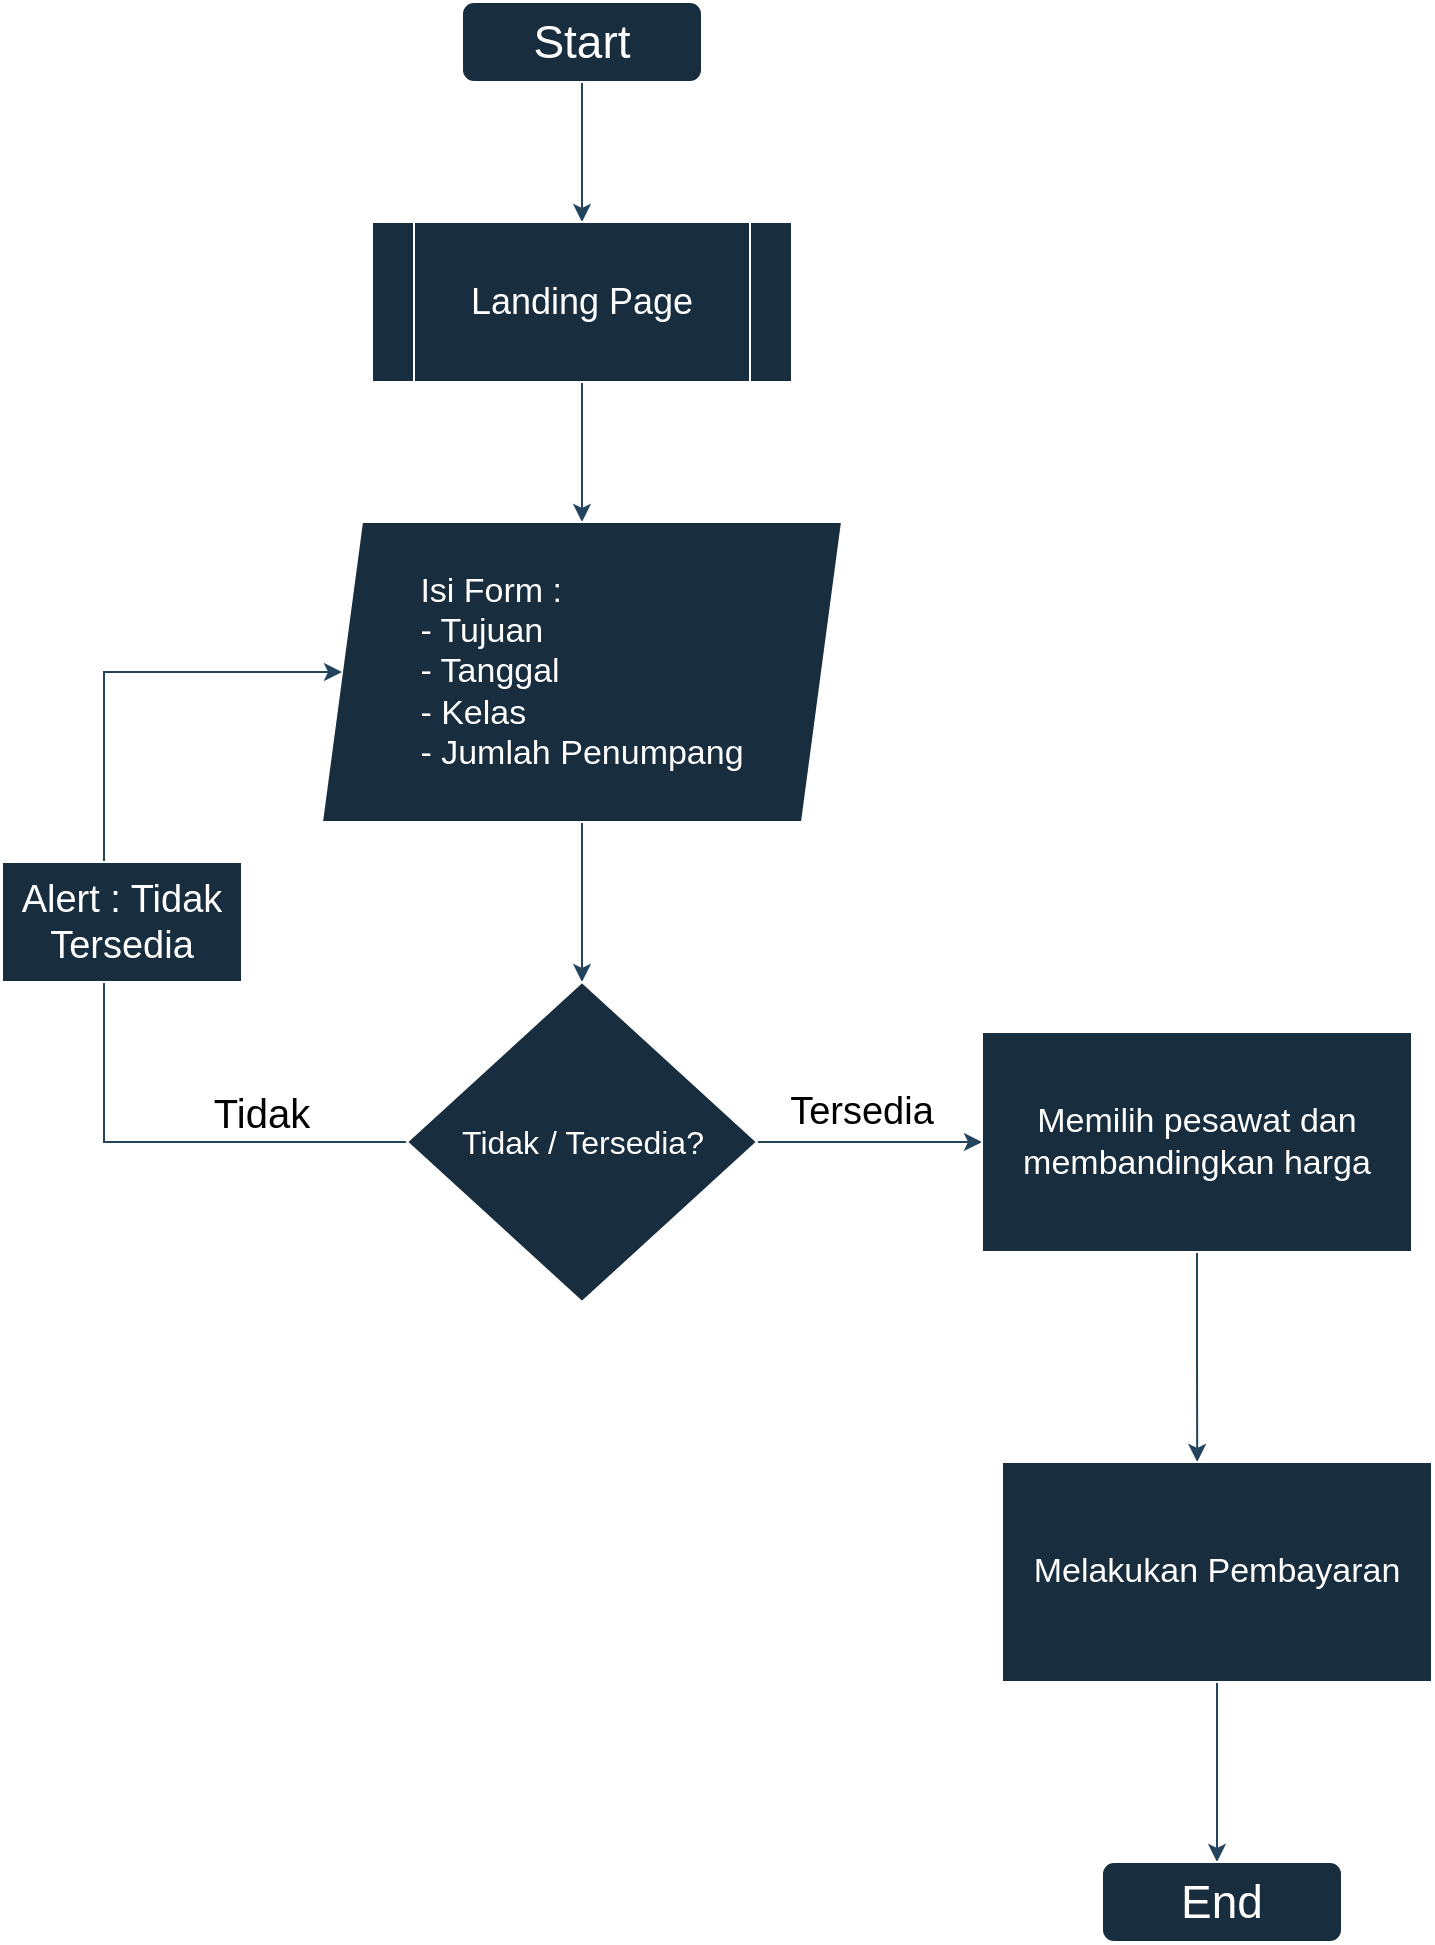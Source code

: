 <mxfile version="22.1.5" type="device">
  <diagram id="C5RBs43oDa-KdzZeNtuy" name="Page-1">
    <mxGraphModel dx="1707" dy="446" grid="1" gridSize="10" guides="1" tooltips="1" connect="1" arrows="1" fold="1" page="1" pageScale="1" pageWidth="827" pageHeight="1169" math="0" shadow="0">
      <root>
        <mxCell id="WIyWlLk6GJQsqaUBKTNV-0" />
        <mxCell id="WIyWlLk6GJQsqaUBKTNV-1" parent="WIyWlLk6GJQsqaUBKTNV-0" />
        <mxCell id="I7HHmySDdxY6au0NM-Y0-1" value="" style="edgeStyle=orthogonalEdgeStyle;rounded=0;orthogonalLoop=1;jettySize=auto;html=1;labelBackgroundColor=none;strokeColor=#23445D;fontColor=default;" edge="1" parent="WIyWlLk6GJQsqaUBKTNV-1" source="WIyWlLk6GJQsqaUBKTNV-3">
          <mxGeometry relative="1" as="geometry">
            <mxPoint x="250" y="190" as="targetPoint" />
          </mxGeometry>
        </mxCell>
        <mxCell id="WIyWlLk6GJQsqaUBKTNV-3" value="&lt;font style=&quot;font-size: 23px;&quot;&gt;Start&lt;/font&gt;" style="rounded=1;whiteSpace=wrap;html=1;fontSize=12;glass=0;strokeWidth=1;shadow=0;labelBackgroundColor=none;fillColor=#182E3E;strokeColor=#FFFFFF;fontColor=#FFFFFF;" parent="WIyWlLk6GJQsqaUBKTNV-1" vertex="1">
          <mxGeometry x="190" y="80" width="120" height="40" as="geometry" />
        </mxCell>
        <mxCell id="I7HHmySDdxY6au0NM-Y0-7" value="" style="edgeStyle=orthogonalEdgeStyle;rounded=0;orthogonalLoop=1;jettySize=auto;html=1;labelBackgroundColor=none;strokeColor=#23445D;fontColor=default;" edge="1" parent="WIyWlLk6GJQsqaUBKTNV-1" source="I7HHmySDdxY6au0NM-Y0-3" target="I7HHmySDdxY6au0NM-Y0-6">
          <mxGeometry relative="1" as="geometry" />
        </mxCell>
        <mxCell id="I7HHmySDdxY6au0NM-Y0-3" value="&lt;font style=&quot;font-size: 18px;&quot;&gt;Landing Page&lt;/font&gt;" style="shape=process;whiteSpace=wrap;html=1;backgroundOutline=1;labelBackgroundColor=none;fillColor=#182E3E;strokeColor=#FFFFFF;fontColor=#FFFFFF;" vertex="1" parent="WIyWlLk6GJQsqaUBKTNV-1">
          <mxGeometry x="145" y="190" width="210" height="80" as="geometry" />
        </mxCell>
        <mxCell id="I7HHmySDdxY6au0NM-Y0-9" value="" style="edgeStyle=orthogonalEdgeStyle;rounded=0;orthogonalLoop=1;jettySize=auto;html=1;labelBackgroundColor=none;strokeColor=#23445D;fontColor=default;" edge="1" parent="WIyWlLk6GJQsqaUBKTNV-1" source="I7HHmySDdxY6au0NM-Y0-6" target="I7HHmySDdxY6au0NM-Y0-8">
          <mxGeometry relative="1" as="geometry" />
        </mxCell>
        <mxCell id="I7HHmySDdxY6au0NM-Y0-6" value="&lt;div style=&quot;text-align: left;&quot;&gt;&lt;span style=&quot;font-size: 17px; background-color: initial;&quot;&gt;Isi Form :&lt;/span&gt;&lt;/div&gt;&lt;span style=&quot;font-size: 17px;&quot;&gt;&lt;div style=&quot;text-align: left;&quot;&gt;&lt;span style=&quot;background-color: initial;&quot;&gt;- Tujuan&lt;/span&gt;&lt;/div&gt;&lt;div style=&quot;text-align: left;&quot;&gt;&lt;span style=&quot;background-color: initial;&quot;&gt;- Tanggal&lt;/span&gt;&lt;/div&gt;&lt;div style=&quot;text-align: left;&quot;&gt;&lt;span style=&quot;background-color: initial;&quot;&gt;- Kelas&lt;/span&gt;&lt;/div&gt;&lt;div style=&quot;text-align: left;&quot;&gt;&lt;span style=&quot;background-color: initial;&quot;&gt;- Jumlah Penumpang&lt;/span&gt;&lt;/div&gt;&lt;/span&gt;" style="shape=parallelogram;perimeter=parallelogramPerimeter;whiteSpace=wrap;html=1;fixedSize=1;labelBackgroundColor=none;fillColor=#182E3E;strokeColor=#FFFFFF;fontColor=#FFFFFF;" vertex="1" parent="WIyWlLk6GJQsqaUBKTNV-1">
          <mxGeometry x="120" y="340" width="260" height="150" as="geometry" />
        </mxCell>
        <mxCell id="I7HHmySDdxY6au0NM-Y0-11" value="" style="edgeStyle=orthogonalEdgeStyle;rounded=0;orthogonalLoop=1;jettySize=auto;html=1;labelBackgroundColor=none;strokeColor=#23445D;fontColor=default;" edge="1" parent="WIyWlLk6GJQsqaUBKTNV-1" source="I7HHmySDdxY6au0NM-Y0-8" target="I7HHmySDdxY6au0NM-Y0-10">
          <mxGeometry relative="1" as="geometry" />
        </mxCell>
        <mxCell id="I7HHmySDdxY6au0NM-Y0-13" value="" style="edgeStyle=orthogonalEdgeStyle;rounded=0;orthogonalLoop=1;jettySize=auto;html=1;labelBackgroundColor=none;strokeColor=#23445D;fontColor=default;" edge="1" parent="WIyWlLk6GJQsqaUBKTNV-1" source="I7HHmySDdxY6au0NM-Y0-8" target="I7HHmySDdxY6au0NM-Y0-6">
          <mxGeometry relative="1" as="geometry">
            <mxPoint x="40" y="340" as="targetPoint" />
            <Array as="points">
              <mxPoint x="11" y="650" />
              <mxPoint x="11" y="415" />
            </Array>
          </mxGeometry>
        </mxCell>
        <mxCell id="I7HHmySDdxY6au0NM-Y0-8" value="&lt;span style=&quot;font-size: 16px;&quot;&gt;Tidak / Tersedia?&lt;/span&gt;" style="rhombus;whiteSpace=wrap;html=1;labelBackgroundColor=none;fillColor=#182E3E;strokeColor=#FFFFFF;fontColor=#FFFFFF;" vertex="1" parent="WIyWlLk6GJQsqaUBKTNV-1">
          <mxGeometry x="162.5" y="570" width="175" height="160" as="geometry" />
        </mxCell>
        <mxCell id="I7HHmySDdxY6au0NM-Y0-18" value="" style="edgeStyle=orthogonalEdgeStyle;rounded=0;orthogonalLoop=1;jettySize=auto;html=1;labelBackgroundColor=none;strokeColor=#23445D;fontColor=default;" edge="1" parent="WIyWlLk6GJQsqaUBKTNV-1" source="I7HHmySDdxY6au0NM-Y0-10">
          <mxGeometry relative="1" as="geometry">
            <mxPoint x="557.6" y="810" as="targetPoint" />
          </mxGeometry>
        </mxCell>
        <mxCell id="I7HHmySDdxY6au0NM-Y0-10" value="&lt;font style=&quot;font-size: 17px;&quot;&gt;Memilih pesawat dan membandingkan harga&lt;/font&gt;" style="whiteSpace=wrap;html=1;labelBackgroundColor=none;fillColor=#182E3E;strokeColor=#FFFFFF;fontColor=#FFFFFF;" vertex="1" parent="WIyWlLk6GJQsqaUBKTNV-1">
          <mxGeometry x="450" y="595" width="215" height="110" as="geometry" />
        </mxCell>
        <mxCell id="I7HHmySDdxY6au0NM-Y0-16" value="&lt;font style=&quot;font-size: 19px;&quot;&gt;Alert : Tidak Tersedia&lt;/font&gt;" style="rounded=0;whiteSpace=wrap;html=1;labelBackgroundColor=none;fillColor=#182E3E;strokeColor=#FFFFFF;fontColor=#FFFFFF;" vertex="1" parent="WIyWlLk6GJQsqaUBKTNV-1">
          <mxGeometry x="-40" y="510" width="120" height="60" as="geometry" />
        </mxCell>
        <mxCell id="I7HHmySDdxY6au0NM-Y0-22" value="" style="edgeStyle=orthogonalEdgeStyle;rounded=0;orthogonalLoop=1;jettySize=auto;html=1;labelBackgroundColor=none;strokeColor=#23445D;fontColor=default;" edge="1" parent="WIyWlLk6GJQsqaUBKTNV-1" source="I7HHmySDdxY6au0NM-Y0-20">
          <mxGeometry relative="1" as="geometry">
            <mxPoint x="567.5" y="1010" as="targetPoint" />
          </mxGeometry>
        </mxCell>
        <mxCell id="I7HHmySDdxY6au0NM-Y0-20" value="&lt;font style=&quot;font-size: 17px;&quot;&gt;Melakukan Pembayaran&lt;/font&gt;" style="whiteSpace=wrap;html=1;labelBackgroundColor=none;fillColor=#182E3E;strokeColor=#FFFFFF;fontColor=#FFFFFF;" vertex="1" parent="WIyWlLk6GJQsqaUBKTNV-1">
          <mxGeometry x="460" y="810" width="215" height="110" as="geometry" />
        </mxCell>
        <mxCell id="I7HHmySDdxY6au0NM-Y0-23" value="&lt;font style=&quot;font-size: 23px;&quot;&gt;End&lt;/font&gt;" style="rounded=1;whiteSpace=wrap;html=1;fontSize=12;glass=0;strokeWidth=1;shadow=0;labelBackgroundColor=none;fillColor=#182E3E;strokeColor=#FFFFFF;fontColor=#FFFFFF;" vertex="1" parent="WIyWlLk6GJQsqaUBKTNV-1">
          <mxGeometry x="510" y="1010" width="120" height="40" as="geometry" />
        </mxCell>
        <mxCell id="I7HHmySDdxY6au0NM-Y0-24" value="&lt;font style=&quot;font-size: 19px;&quot;&gt;Tersedia&lt;/font&gt;" style="text;html=1;strokeColor=none;fillColor=none;align=center;verticalAlign=middle;whiteSpace=wrap;rounded=0;labelBackgroundColor=none;fontColor=#000000;" vertex="1" parent="WIyWlLk6GJQsqaUBKTNV-1">
          <mxGeometry x="360" y="620" width="60" height="30" as="geometry" />
        </mxCell>
        <mxCell id="I7HHmySDdxY6au0NM-Y0-25" value="&lt;font style=&quot;font-size: 20px;&quot;&gt;Tidak&lt;/font&gt;" style="text;html=1;strokeColor=none;fillColor=none;align=center;verticalAlign=middle;whiteSpace=wrap;rounded=0;labelBackgroundColor=none;fontColor=#000000;" vertex="1" parent="WIyWlLk6GJQsqaUBKTNV-1">
          <mxGeometry x="60" y="620" width="60" height="30" as="geometry" />
        </mxCell>
      </root>
    </mxGraphModel>
  </diagram>
</mxfile>

